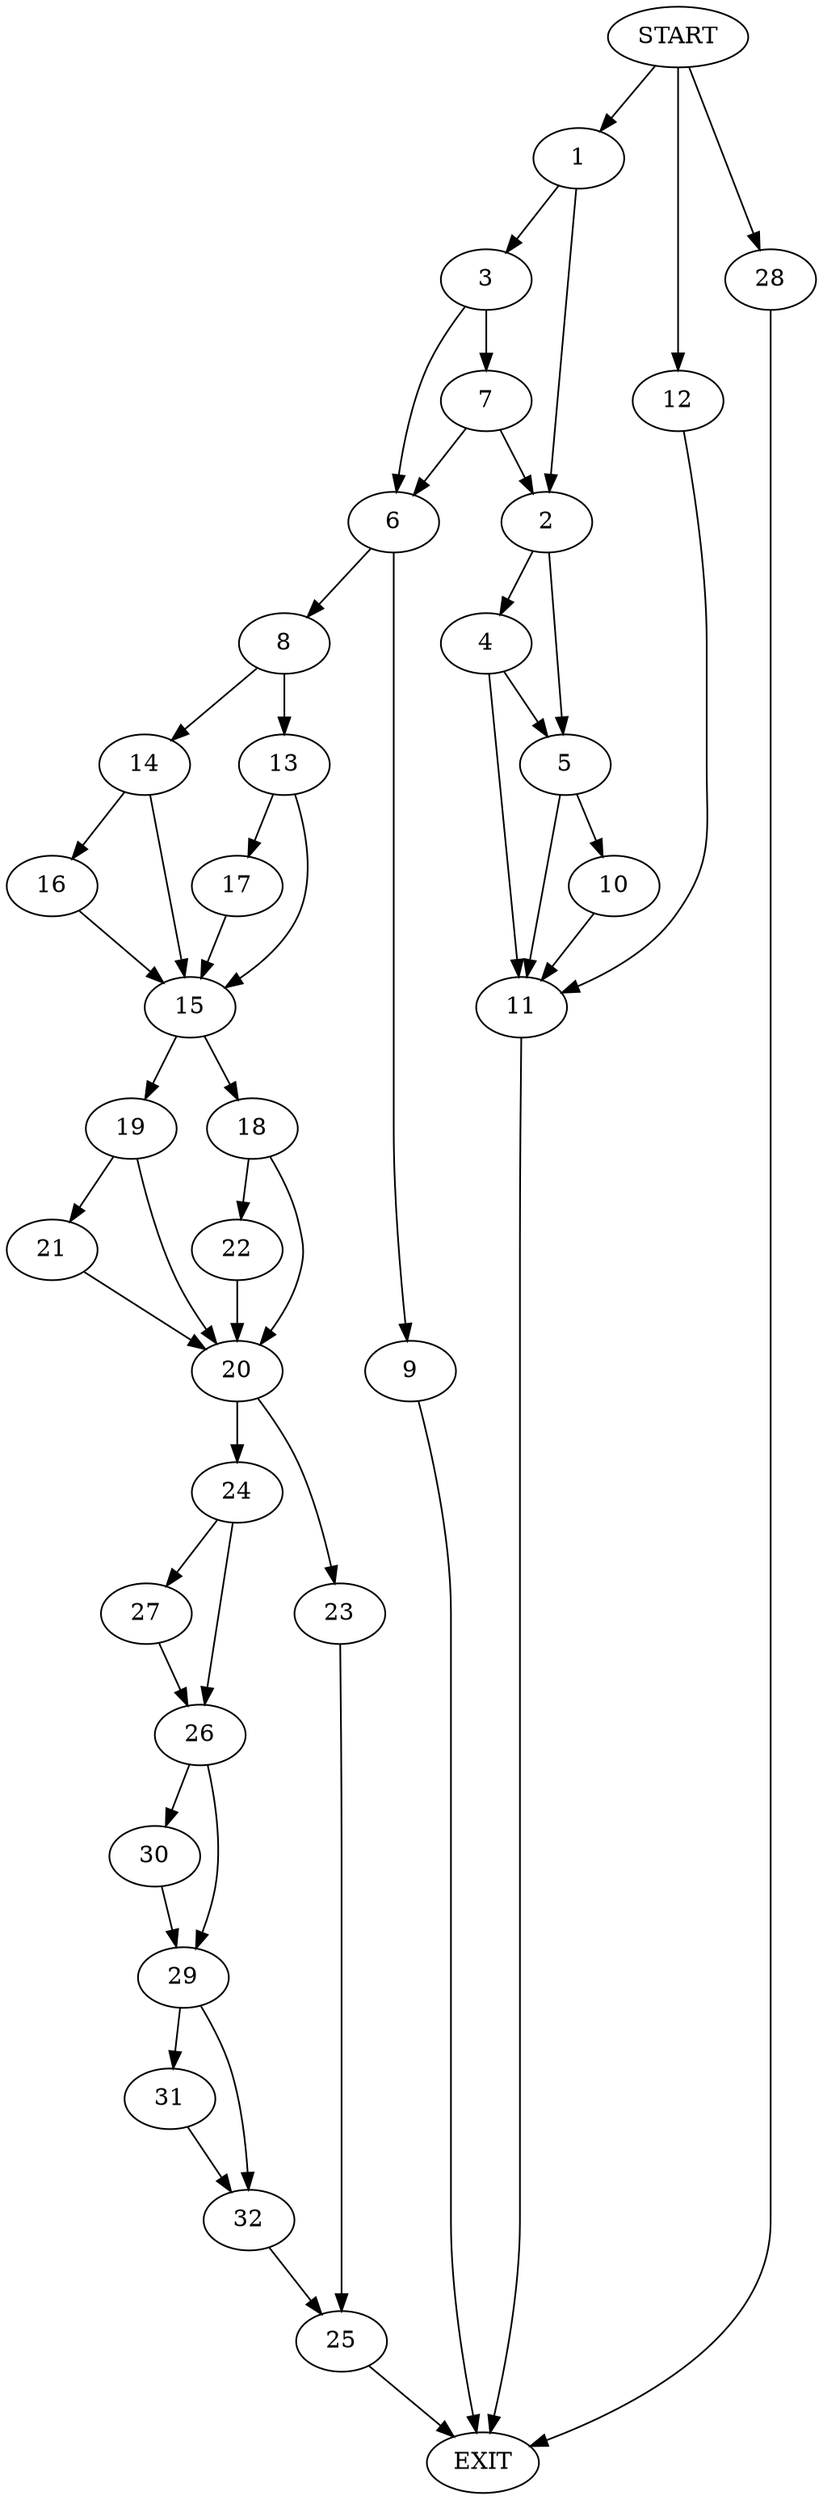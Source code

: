 digraph {
0 [label="START"]
33 [label="EXIT"]
0 -> 1
1 -> 2
1 -> 3
2 -> 4
2 -> 5
3 -> 6
3 -> 7
7 -> 2
7 -> 6
6 -> 8
6 -> 9
5 -> 10
5 -> 11
4 -> 5
4 -> 11
11 -> 33
10 -> 11
0 -> 12
12 -> 11
8 -> 13
8 -> 14
9 -> 33
14 -> 15
14 -> 16
13 -> 15
13 -> 17
15 -> 18
15 -> 19
16 -> 15
17 -> 15
19 -> 20
19 -> 21
18 -> 20
18 -> 22
22 -> 20
20 -> 23
20 -> 24
21 -> 20
23 -> 25
24 -> 26
24 -> 27
25 -> 33
0 -> 28
28 -> 33
26 -> 29
26 -> 30
27 -> 26
30 -> 29
29 -> 31
29 -> 32
32 -> 25
31 -> 32
}
